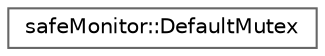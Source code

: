 digraph "Graphical Class Hierarchy"
{
 // LATEX_PDF_SIZE
  bgcolor="transparent";
  edge [fontname=Helvetica,fontsize=10,labelfontname=Helvetica,labelfontsize=10];
  node [fontname=Helvetica,fontsize=10,shape=box,height=0.2,width=0.4];
  rankdir="LR";
  Node0 [id="Node000000",label="safeMonitor::DefaultMutex",height=0.2,width=0.4,color="grey40", fillcolor="white", style="filled",URL="$d5/d34/structsafeMonitor_1_1DefaultMutex.html",tooltip="Placeholder mutex."];
}
